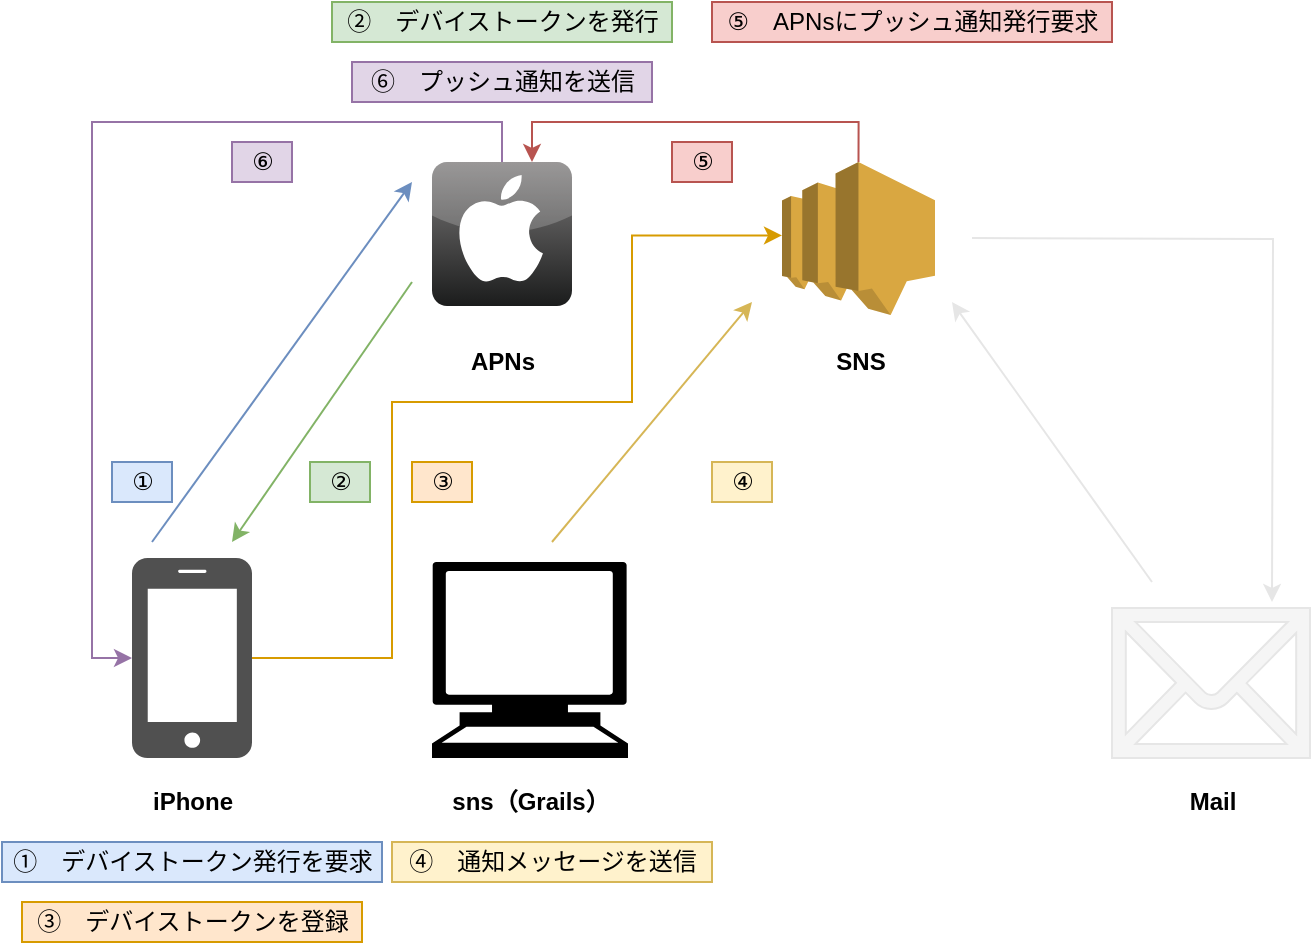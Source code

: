 <mxfile version="13.7.9" type="device"><diagram id="LsZuYX_wP5UH5VdNGRXe" name="Page-1"><mxGraphModel dx="2253" dy="794" grid="1" gridSize="10" guides="1" tooltips="1" connect="1" arrows="1" fold="1" page="1" pageScale="1" pageWidth="827" pageHeight="1169" math="0" shadow="0"><root><mxCell id="0"/><mxCell id="1" parent="0"/><mxCell id="xyds9XrbP9ezElBjRa3A-8" value="" style="endArrow=classic;html=1;fillColor=#d5e8d4;strokeColor=#82b366;" parent="1" edge="1"><mxGeometry width="50" height="50" relative="1" as="geometry"><mxPoint x="190" y="240" as="sourcePoint"/><mxPoint x="100" y="370" as="targetPoint"/></mxGeometry></mxCell><mxCell id="xyds9XrbP9ezElBjRa3A-17" style="rounded=0;orthogonalLoop=1;jettySize=auto;html=1;fillColor=#fff2cc;strokeColor=#d6b656;" parent="1" edge="1"><mxGeometry relative="1" as="geometry"><mxPoint x="260" y="370" as="sourcePoint"/><mxPoint x="360" y="250" as="targetPoint"/></mxGeometry></mxCell><mxCell id="xyds9XrbP9ezElBjRa3A-1" value="" style="shape=mxgraph.signs.tech.computer;html=1;pointerEvents=1;fillColor=#000000;strokeColor=none;verticalLabelPosition=bottom;verticalAlign=top;align=center;" parent="1" vertex="1"><mxGeometry x="200" y="380" width="98" height="98" as="geometry"/></mxCell><mxCell id="xyds9XrbP9ezElBjRa3A-20" style="edgeStyle=orthogonalEdgeStyle;rounded=0;orthogonalLoop=1;jettySize=auto;html=1;fillColor=#ffe6cc;strokeColor=#E6E6E6;" parent="1" edge="1"><mxGeometry relative="1" as="geometry"><mxPoint x="470" y="218" as="sourcePoint"/><mxPoint x="620" y="400" as="targetPoint"/></mxGeometry></mxCell><mxCell id="xyds9XrbP9ezElBjRa3A-36" style="edgeStyle=orthogonalEdgeStyle;rounded=0;orthogonalLoop=1;jettySize=auto;html=1;exitX=0.5;exitY=0;exitDx=0;exitDy=0;exitPerimeter=0;strokeColor=#b85450;fillColor=#f8cecc;" parent="1" source="xyds9XrbP9ezElBjRa3A-3" target="xyds9XrbP9ezElBjRa3A-31" edge="1"><mxGeometry relative="1" as="geometry"><Array as="points"><mxPoint x="413" y="160"/><mxPoint x="250" y="160"/></Array></mxGeometry></mxCell><mxCell id="xyds9XrbP9ezElBjRa3A-3" value="" style="outlineConnect=0;dashed=0;verticalLabelPosition=bottom;verticalAlign=top;align=center;html=1;shape=mxgraph.aws3.sns;fillColor=#D9A741;gradientColor=none;" parent="1" vertex="1"><mxGeometry x="375" y="180" width="76.5" height="76.5" as="geometry"/></mxCell><mxCell id="xyds9XrbP9ezElBjRa3A-6" value="" style="shape=mxgraph.signs.tech.mail;html=1;pointerEvents=1;fillColor=#f5f5f5;verticalLabelPosition=bottom;verticalAlign=top;align=center;fontColor=#333333;strokeColor=#E6E6E6;" parent="1" vertex="1"><mxGeometry x="540" y="403" width="99" height="75" as="geometry"/></mxCell><mxCell id="xyds9XrbP9ezElBjRa3A-7" value="" style="endArrow=classic;html=1;fillColor=#dae8fc;strokeColor=#6c8ebf;" parent="1" edge="1"><mxGeometry width="50" height="50" relative="1" as="geometry"><mxPoint x="60" y="370" as="sourcePoint"/><mxPoint x="190" y="190" as="targetPoint"/></mxGeometry></mxCell><mxCell id="xyds9XrbP9ezElBjRa3A-9" value="" style="endArrow=classic;html=1;strokeColor=#E6E6E6;" parent="1" edge="1"><mxGeometry width="50" height="50" relative="1" as="geometry"><mxPoint x="560" y="390" as="sourcePoint"/><mxPoint x="460" y="250" as="targetPoint"/></mxGeometry></mxCell><mxCell id="xyds9XrbP9ezElBjRa3A-11" value="①　デバイストークン発行を要求" style="text;html=1;align=center;verticalAlign=middle;resizable=0;points=[];autosize=1;fillColor=#dae8fc;strokeColor=#6c8ebf;" parent="1" vertex="1"><mxGeometry x="-15" y="520" width="190" height="20" as="geometry"/></mxCell><mxCell id="xyds9XrbP9ezElBjRa3A-12" value="①" style="text;html=1;align=center;verticalAlign=middle;resizable=0;points=[];autosize=1;fillColor=#dae8fc;strokeColor=#6c8ebf;" parent="1" vertex="1"><mxGeometry x="40" y="330" width="30" height="20" as="geometry"/></mxCell><mxCell id="xyds9XrbP9ezElBjRa3A-13" value="②" style="text;html=1;align=center;verticalAlign=middle;resizable=0;points=[];autosize=1;fillColor=#d5e8d4;strokeColor=#82b366;" parent="1" vertex="1"><mxGeometry x="139" y="330" width="30" height="20" as="geometry"/></mxCell><mxCell id="xyds9XrbP9ezElBjRa3A-14" value="②　デバイストークンを発行" style="text;html=1;align=center;verticalAlign=middle;resizable=0;points=[];autosize=1;fillColor=#d5e8d4;strokeColor=#82b366;" parent="1" vertex="1"><mxGeometry x="150" y="100" width="170" height="20" as="geometry"/></mxCell><mxCell id="xyds9XrbP9ezElBjRa3A-15" value="⑤　APNsにプッシュ通知発行要求" style="text;html=1;align=center;verticalAlign=middle;resizable=0;points=[];autosize=1;fillColor=#f8cecc;strokeColor=#b85450;" parent="1" vertex="1"><mxGeometry x="340" y="100" width="200" height="20" as="geometry"/></mxCell><mxCell id="xyds9XrbP9ezElBjRa3A-16" value="③" style="text;html=1;align=center;verticalAlign=middle;resizable=0;points=[];autosize=1;fillColor=#ffe6cc;strokeColor=#d79b00;" parent="1" vertex="1"><mxGeometry x="190" y="330" width="30" height="20" as="geometry"/></mxCell><mxCell id="xyds9XrbP9ezElBjRa3A-18" value="④　通知メッセージを送信" style="text;html=1;align=center;verticalAlign=middle;resizable=0;points=[];autosize=1;fillColor=#fff2cc;strokeColor=#d6b656;" parent="1" vertex="1"><mxGeometry x="180" y="520" width="160" height="20" as="geometry"/></mxCell><mxCell id="xyds9XrbP9ezElBjRa3A-19" value="④" style="text;html=1;align=center;verticalAlign=middle;resizable=0;points=[];autosize=1;fillColor=#fff2cc;strokeColor=#d6b656;" parent="1" vertex="1"><mxGeometry x="340" y="330" width="30" height="20" as="geometry"/></mxCell><mxCell id="xyds9XrbP9ezElBjRa3A-21" value="⑤" style="text;html=1;align=center;verticalAlign=middle;resizable=0;points=[];autosize=1;fillColor=#f8cecc;strokeColor=#b85450;" parent="1" vertex="1"><mxGeometry x="320" y="170" width="30" height="20" as="geometry"/></mxCell><mxCell id="xyds9XrbP9ezElBjRa3A-23" value="SNS" style="text;html=1;align=center;verticalAlign=middle;resizable=0;points=[];autosize=1;fontStyle=1" parent="1" vertex="1"><mxGeometry x="394" y="270" width="40" height="20" as="geometry"/></mxCell><mxCell id="xyds9XrbP9ezElBjRa3A-24" value="Mail" style="text;html=1;align=center;verticalAlign=middle;resizable=0;points=[];autosize=1;fontStyle=1" parent="1" vertex="1"><mxGeometry x="569.5" y="490" width="40" height="20" as="geometry"/></mxCell><mxCell id="xyds9XrbP9ezElBjRa3A-25" value="sns（Grails）" style="text;html=1;align=center;verticalAlign=middle;resizable=0;points=[];autosize=1;fontStyle=1" parent="1" vertex="1"><mxGeometry x="204" y="490" width="90" height="20" as="geometry"/></mxCell><mxCell id="xyds9XrbP9ezElBjRa3A-34" style="edgeStyle=orthogonalEdgeStyle;rounded=0;orthogonalLoop=1;jettySize=auto;html=1;entryX=0;entryY=0.48;entryDx=0;entryDy=0;entryPerimeter=0;fillColor=#ffe6cc;strokeColor=#d79b00;" parent="1" source="xyds9XrbP9ezElBjRa3A-30" target="xyds9XrbP9ezElBjRa3A-3" edge="1"><mxGeometry relative="1" as="geometry"><Array as="points"><mxPoint x="180" y="428"/><mxPoint x="180" y="300"/><mxPoint x="300" y="300"/><mxPoint x="300" y="217"/></Array></mxGeometry></mxCell><mxCell id="xyds9XrbP9ezElBjRa3A-30" value="" style="pointerEvents=1;shadow=0;dashed=0;html=1;strokeColor=none;fillColor=#505050;labelPosition=center;verticalLabelPosition=bottom;verticalAlign=top;outlineConnect=0;align=center;shape=mxgraph.office.devices.cell_phone_iphone_proportional;" parent="1" vertex="1"><mxGeometry x="50" y="378" width="60" height="100" as="geometry"/></mxCell><mxCell id="xyds9XrbP9ezElBjRa3A-37" style="edgeStyle=orthogonalEdgeStyle;rounded=0;orthogonalLoop=1;jettySize=auto;html=1;strokeColor=#9673a6;fillColor=#e1d5e7;" parent="1" source="xyds9XrbP9ezElBjRa3A-31" target="xyds9XrbP9ezElBjRa3A-30" edge="1"><mxGeometry relative="1" as="geometry"><Array as="points"><mxPoint x="235" y="160"/><mxPoint x="30" y="160"/><mxPoint x="30" y="428"/></Array></mxGeometry></mxCell><mxCell id="xyds9XrbP9ezElBjRa3A-31" value="" style="dashed=0;outlineConnect=0;html=1;align=center;labelPosition=center;verticalLabelPosition=bottom;verticalAlign=top;shape=mxgraph.webicons.apple;fillColor=#807E7E;gradientColor=#1B1C1C" parent="1" vertex="1"><mxGeometry x="200" y="180" width="70" height="72" as="geometry"/></mxCell><mxCell id="xyds9XrbP9ezElBjRa3A-32" value="iPhone" style="text;html=1;align=center;verticalAlign=middle;resizable=0;points=[];autosize=1;fontStyle=1" parent="1" vertex="1"><mxGeometry x="50" y="490" width="60" height="20" as="geometry"/></mxCell><mxCell id="xyds9XrbP9ezElBjRa3A-33" value="APNs" style="text;html=1;align=center;verticalAlign=middle;resizable=0;points=[];autosize=1;fontStyle=1" parent="1" vertex="1"><mxGeometry x="210" y="270" width="50" height="20" as="geometry"/></mxCell><mxCell id="xyds9XrbP9ezElBjRa3A-35" value="③　デバイストークンを登録" style="text;html=1;align=center;verticalAlign=middle;resizable=0;points=[];autosize=1;fillColor=#ffe6cc;strokeColor=#d79b00;" parent="1" vertex="1"><mxGeometry x="-5" y="550" width="170" height="20" as="geometry"/></mxCell><mxCell id="xyds9XrbP9ezElBjRa3A-38" value="⑥　プッシュ通知を送信" style="text;html=1;align=center;verticalAlign=middle;resizable=0;points=[];autosize=1;fillColor=#e1d5e7;strokeColor=#9673a6;" parent="1" vertex="1"><mxGeometry x="160" y="130" width="150" height="20" as="geometry"/></mxCell><mxCell id="xyds9XrbP9ezElBjRa3A-39" value="⑥" style="text;html=1;align=center;verticalAlign=middle;resizable=0;points=[];autosize=1;fillColor=#e1d5e7;strokeColor=#9673a6;" parent="1" vertex="1"><mxGeometry x="100" y="170" width="30" height="20" as="geometry"/></mxCell></root></mxGraphModel></diagram></mxfile>